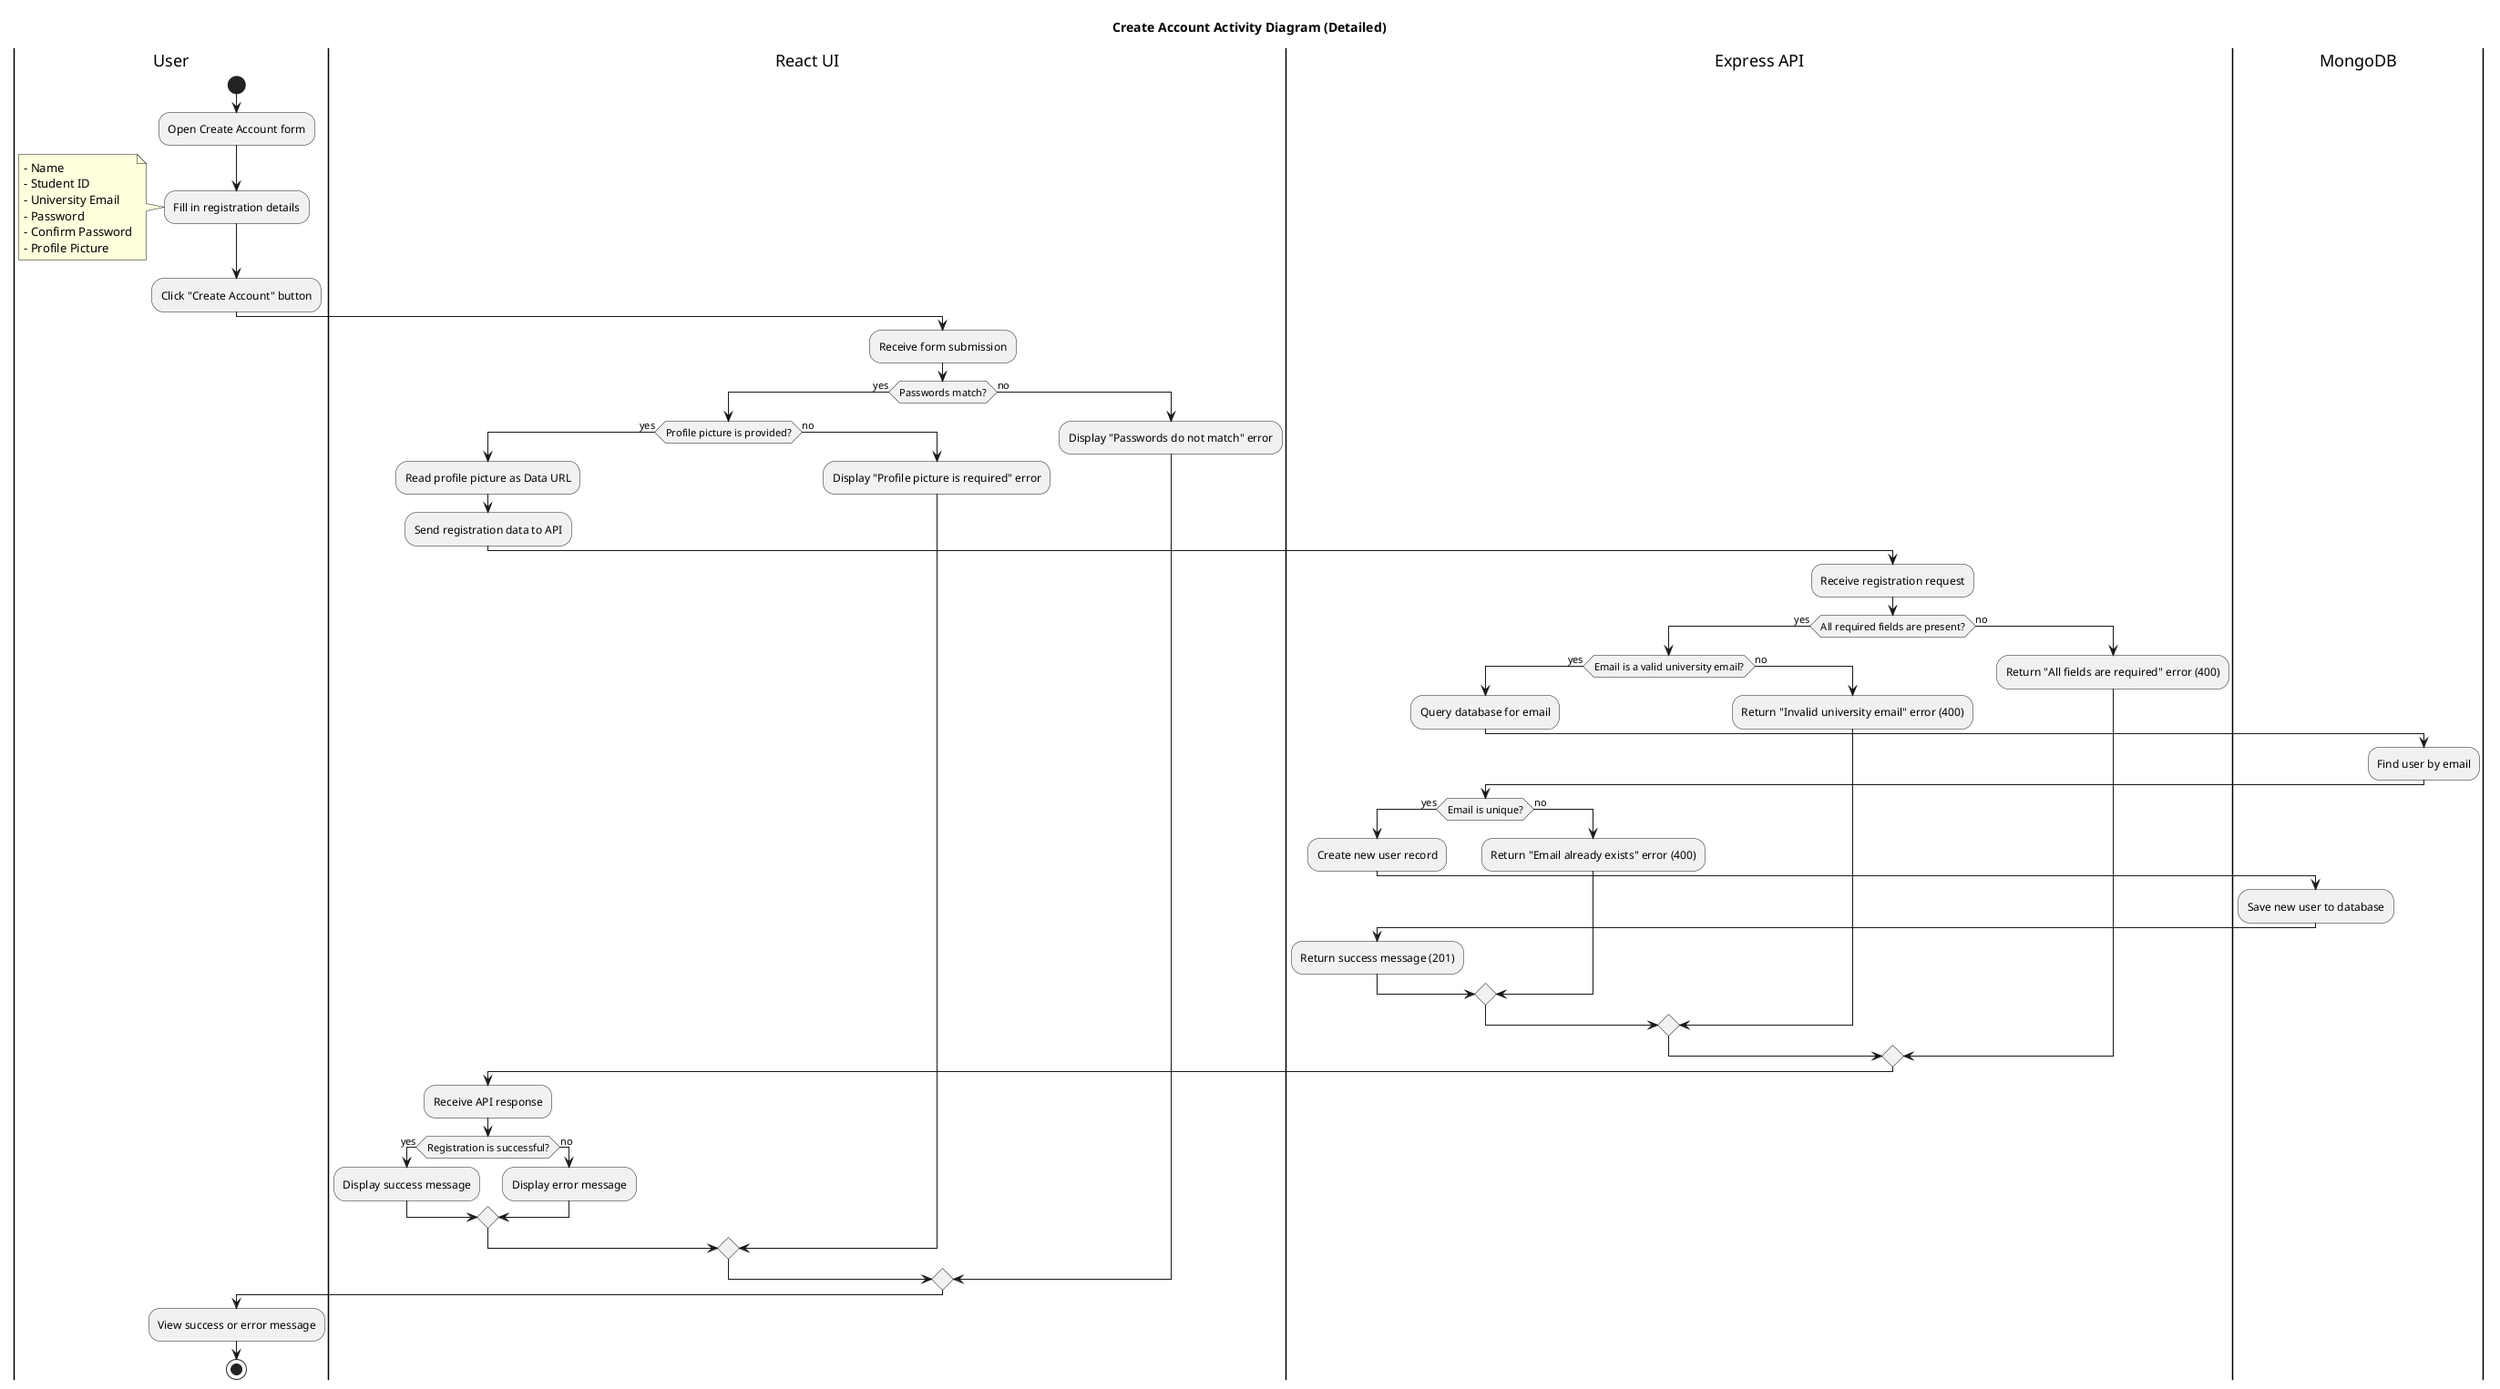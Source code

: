 @startuml
title Create Account Activity Diagram (Detailed)

|User|
start
:Open Create Account form;
:Fill in registration details;
note left
- Name
- Student ID
- University Email
- Password
- Confirm Password
- Profile Picture
end note
:Click "Create Account" button;

|React UI|
:Receive form submission;
if (Passwords match?) then (yes)
  if (Profile picture is provided?) then (yes)
    :Read profile picture as Data URL;
    :Send registration data to API;

    |Express API|
    :Receive registration request;
    if (All required fields are present?) then (yes)
      if (Email is a valid university email?) then (yes)
        :Query database for email;

        |MongoDB|
        :Find user by email;
        
        |Express API|
        if (Email is unique?) then (yes)
          :Create new user record;
          
          |MongoDB|
          :Save new user to database;

          |Express API|
          :Return success message (201);

        else (no)
          :Return "Email already exists" error (400);
        endif
      else (no)
        :Return "Invalid university email" error (400);
      endif
    else (no)
      :Return "All fields are required" error (400);
    endif

    |React UI|
    :Receive API response;
    if (Registration is successful?) then (yes)
      :Display success message;
    else (no)
      :Display error message;
    endif
  else (no)
   :Display "Profile picture is required" error;
  endif
else (no)
  :Display "Passwords do not match" error;
endif

|User|
:View success or error message;
stop

@enduml
